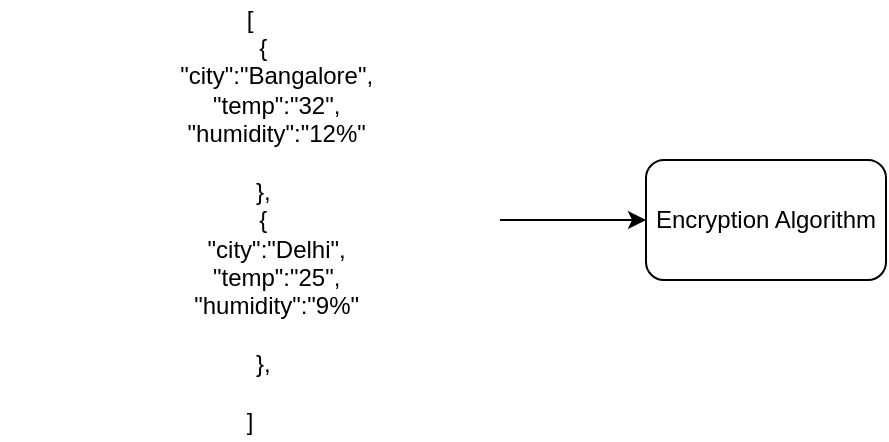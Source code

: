 <mxfile version="12.2.4" pages="1"><diagram id="Hko5YXJVMS96sIp0iTXy" name="Page-1"><mxGraphModel dx="812" dy="581" grid="1" gridSize="10" guides="1" tooltips="1" connect="1" arrows="1" fold="1" page="1" pageScale="1" pageWidth="827" pageHeight="1169" math="0" shadow="0"><root><mxCell id="0"/><mxCell id="1" parent="0"/><mxCell id="4" style="edgeStyle=orthogonalEdgeStyle;rounded=0;orthogonalLoop=1;jettySize=auto;html=1;exitX=1;exitY=0.5;exitDx=0;exitDy=0;entryX=0;entryY=0.5;entryDx=0;entryDy=0;" parent="1" source="2" target="3" edge="1"><mxGeometry relative="1" as="geometry"/></mxCell><mxCell id="2" value="&lt;div&gt;[&lt;/div&gt;&lt;div&gt;&amp;nbsp; &amp;nbsp; {&lt;/div&gt;&lt;div&gt;&amp;nbsp; &amp;nbsp; &amp;nbsp; &amp;nbsp; &quot;city&quot;:&quot;Bangalore&quot;,&lt;/div&gt;&lt;div&gt;&amp;nbsp; &amp;nbsp; &amp;nbsp; &amp;nbsp; &quot;temp&quot;:&quot;32&quot;,&lt;/div&gt;&lt;div&gt;&amp;nbsp; &amp;nbsp; &amp;nbsp; &amp;nbsp; &quot;humidity&quot;:&quot;12%&quot;&lt;/div&gt;&lt;div&gt;&lt;br&gt;&lt;/div&gt;&lt;div&gt;&amp;nbsp; &amp;nbsp; },&lt;/div&gt;&lt;div&gt;&amp;nbsp; &amp;nbsp; {&lt;/div&gt;&lt;div&gt;&amp;nbsp; &amp;nbsp; &amp;nbsp; &amp;nbsp; &quot;city&quot;:&quot;Delhi&quot;,&lt;/div&gt;&lt;div&gt;&amp;nbsp; &amp;nbsp; &amp;nbsp; &amp;nbsp; &quot;temp&quot;:&quot;25&quot;,&lt;/div&gt;&lt;div&gt;&amp;nbsp; &amp;nbsp; &amp;nbsp; &amp;nbsp; &quot;humidity&quot;:&quot;9%&quot;&lt;/div&gt;&lt;div&gt;&lt;br&gt;&lt;/div&gt;&lt;div&gt;&amp;nbsp; &amp;nbsp; },&lt;/div&gt;&lt;div&gt;&amp;nbsp; &amp;nbsp;&amp;nbsp;&lt;/div&gt;&lt;div&gt;]&lt;/div&gt;" style="text;html=1;strokeColor=none;fillColor=none;align=center;verticalAlign=middle;whiteSpace=wrap;rounded=0;" parent="1" vertex="1"><mxGeometry x="30" y="90" width="250" height="220" as="geometry"/></mxCell><mxCell id="3" value="Encryption Algorithm" style="rounded=1;whiteSpace=wrap;html=1;" parent="1" vertex="1"><mxGeometry x="353" y="170" width="120" height="60" as="geometry"/></mxCell></root></mxGraphModel></diagram></mxfile>